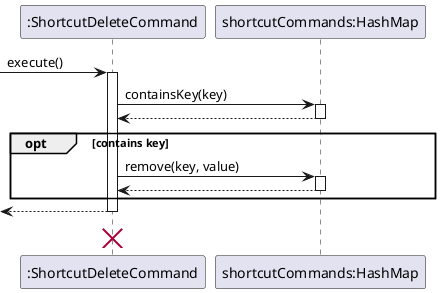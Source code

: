 @startuml
participant ":ShortcutDeleteCommand" as ShortcutDeleteCommand
participant "shortcutCommands:HashMap" as shortcutCommands

[-> ShortcutDeleteCommand : execute()
activate ShortcutDeleteCommand

ShortcutDeleteCommand -> shortcutCommands : containsKey(key)
activate shortcutCommands
shortcutCommands --> ShortcutDeleteCommand

deactivate shortcutCommands


opt contains key


ShortcutDeleteCommand -> shortcutCommands : remove(key, value)
activate shortcutCommands
shortcutCommands --> ShortcutDeleteCommand

deactivate shortcutCommands

end
[<--ShortcutDeleteCommand
deactivate ShortcutDeleteCommand
ShortcutDeleteCommand <-[hidden]- ShortcutDeleteCommand
'Hidden arrow to position the destroy marker below the end of the activation bar.
destroy ShortcutDeleteCommand

@enduml